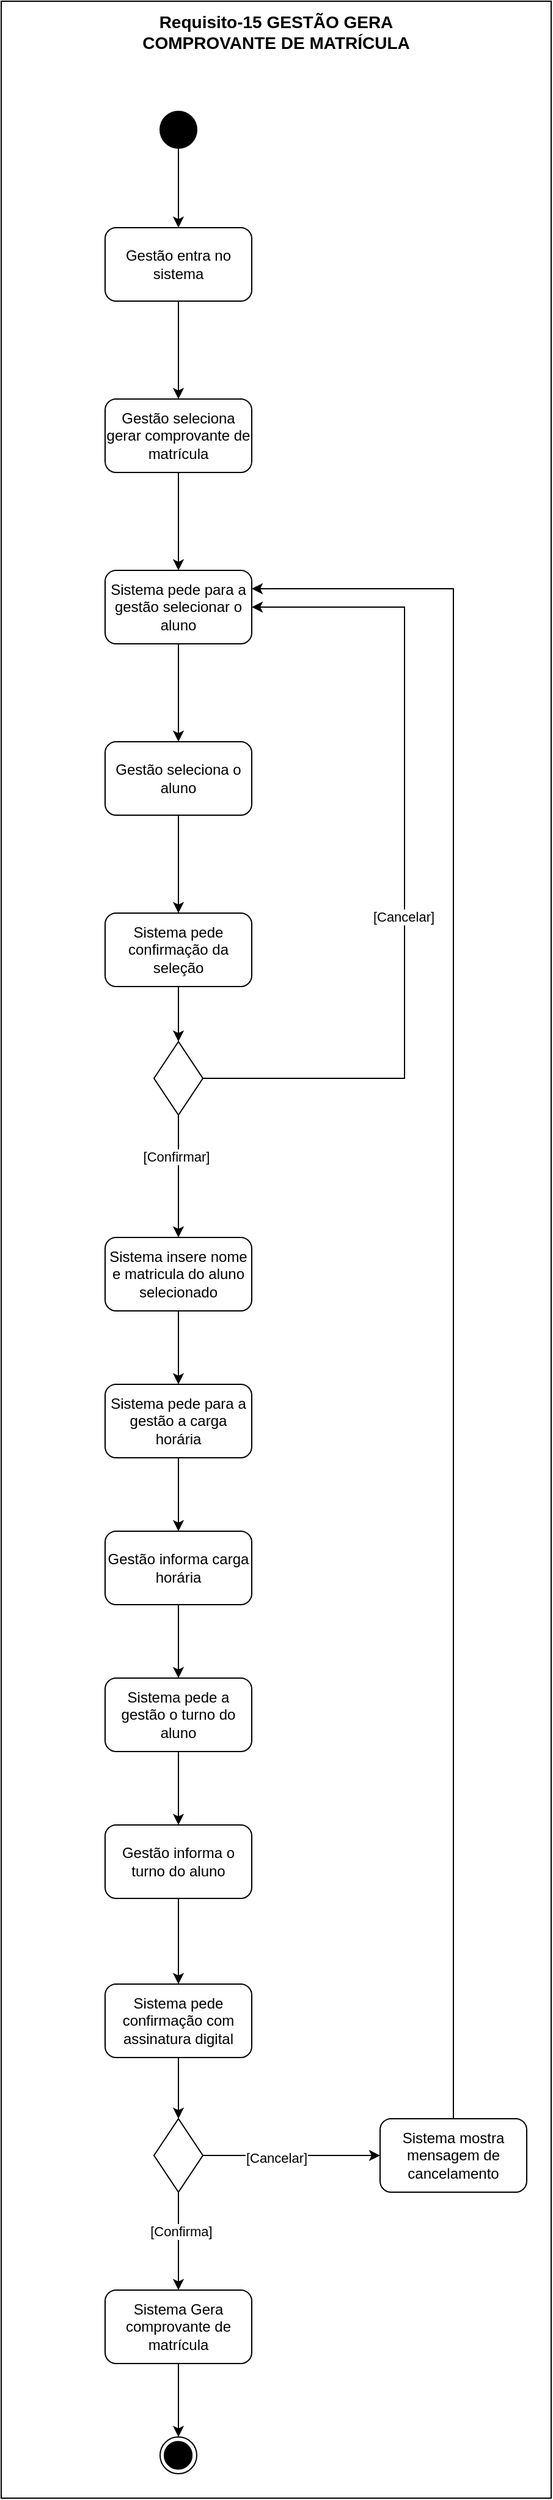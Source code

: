 <mxfile version="26.1.3">
  <diagram name="Página-1" id="VO0AwvHdA44kebhncTNj">
    <mxGraphModel dx="954" dy="1735" grid="1" gridSize="10" guides="1" tooltips="1" connect="1" arrows="1" fold="1" page="1" pageScale="1" pageWidth="827" pageHeight="1169" math="0" shadow="0">
      <root>
        <mxCell id="0" />
        <mxCell id="1" parent="0" />
        <mxCell id="eaNFa7yRyqtscTY9dYG5-46" value="" style="rounded=0;whiteSpace=wrap;html=1;" vertex="1" parent="1">
          <mxGeometry x="170" y="-1110" width="450" height="2040" as="geometry" />
        </mxCell>
        <mxCell id="eaNFa7yRyqtscTY9dYG5-4" value="" style="edgeStyle=orthogonalEdgeStyle;rounded=0;orthogonalLoop=1;jettySize=auto;html=1;" edge="1" parent="1" source="eaNFa7yRyqtscTY9dYG5-2" target="eaNFa7yRyqtscTY9dYG5-3">
          <mxGeometry relative="1" as="geometry" />
        </mxCell>
        <mxCell id="eaNFa7yRyqtscTY9dYG5-2" value="" style="ellipse;whiteSpace=wrap;html=1;aspect=fixed;fillColor=#000000;" vertex="1" parent="1">
          <mxGeometry x="300" y="-1020" width="30" height="30" as="geometry" />
        </mxCell>
        <mxCell id="eaNFa7yRyqtscTY9dYG5-6" value="" style="edgeStyle=orthogonalEdgeStyle;rounded=0;orthogonalLoop=1;jettySize=auto;html=1;" edge="1" parent="1" source="eaNFa7yRyqtscTY9dYG5-3" target="eaNFa7yRyqtscTY9dYG5-5">
          <mxGeometry relative="1" as="geometry" />
        </mxCell>
        <mxCell id="eaNFa7yRyqtscTY9dYG5-3" value="Gestão entra no sistema" style="rounded=1;whiteSpace=wrap;html=1;fillColor=#FFFFFF;" vertex="1" parent="1">
          <mxGeometry x="255" y="-925" width="120" height="60" as="geometry" />
        </mxCell>
        <mxCell id="eaNFa7yRyqtscTY9dYG5-8" value="" style="edgeStyle=orthogonalEdgeStyle;rounded=0;orthogonalLoop=1;jettySize=auto;html=1;" edge="1" parent="1" source="eaNFa7yRyqtscTY9dYG5-5" target="eaNFa7yRyqtscTY9dYG5-7">
          <mxGeometry relative="1" as="geometry" />
        </mxCell>
        <mxCell id="eaNFa7yRyqtscTY9dYG5-5" value="Gestão seleciona gerar comprovante de matrícula" style="whiteSpace=wrap;html=1;fillColor=#FFFFFF;rounded=1;" vertex="1" parent="1">
          <mxGeometry x="255" y="-785" width="120" height="60" as="geometry" />
        </mxCell>
        <mxCell id="eaNFa7yRyqtscTY9dYG5-10" value="" style="edgeStyle=orthogonalEdgeStyle;rounded=0;orthogonalLoop=1;jettySize=auto;html=1;" edge="1" parent="1" source="eaNFa7yRyqtscTY9dYG5-7" target="eaNFa7yRyqtscTY9dYG5-9">
          <mxGeometry relative="1" as="geometry" />
        </mxCell>
        <mxCell id="eaNFa7yRyqtscTY9dYG5-7" value="Sistema pede para a gestão selecionar o aluno" style="whiteSpace=wrap;html=1;fillColor=#FFFFFF;rounded=1;" vertex="1" parent="1">
          <mxGeometry x="255" y="-645" width="120" height="60" as="geometry" />
        </mxCell>
        <mxCell id="eaNFa7yRyqtscTY9dYG5-12" value="" style="edgeStyle=orthogonalEdgeStyle;rounded=0;orthogonalLoop=1;jettySize=auto;html=1;" edge="1" parent="1" source="eaNFa7yRyqtscTY9dYG5-9" target="eaNFa7yRyqtscTY9dYG5-11">
          <mxGeometry relative="1" as="geometry" />
        </mxCell>
        <mxCell id="eaNFa7yRyqtscTY9dYG5-9" value="Gestão seleciona o aluno" style="whiteSpace=wrap;html=1;fillColor=#FFFFFF;rounded=1;" vertex="1" parent="1">
          <mxGeometry x="255" y="-505" width="120" height="60" as="geometry" />
        </mxCell>
        <mxCell id="eaNFa7yRyqtscTY9dYG5-14" style="edgeStyle=orthogonalEdgeStyle;rounded=0;orthogonalLoop=1;jettySize=auto;html=1;exitX=0.5;exitY=1;exitDx=0;exitDy=0;entryX=0.5;entryY=0;entryDx=0;entryDy=0;" edge="1" parent="1" source="eaNFa7yRyqtscTY9dYG5-11" target="eaNFa7yRyqtscTY9dYG5-13">
          <mxGeometry relative="1" as="geometry" />
        </mxCell>
        <mxCell id="eaNFa7yRyqtscTY9dYG5-11" value="Sistema pede confirmação da seleção" style="whiteSpace=wrap;html=1;fillColor=#FFFFFF;rounded=1;" vertex="1" parent="1">
          <mxGeometry x="255" y="-365" width="120" height="60" as="geometry" />
        </mxCell>
        <mxCell id="eaNFa7yRyqtscTY9dYG5-16" value="" style="edgeStyle=orthogonalEdgeStyle;rounded=0;orthogonalLoop=1;jettySize=auto;html=1;entryX=1;entryY=0.5;entryDx=0;entryDy=0;exitX=1;exitY=0.5;exitDx=0;exitDy=0;" edge="1" parent="1" source="eaNFa7yRyqtscTY9dYG5-13" target="eaNFa7yRyqtscTY9dYG5-7">
          <mxGeometry relative="1" as="geometry">
            <mxPoint x="460" y="-230" as="targetPoint" />
            <Array as="points">
              <mxPoint x="500" y="-230" />
              <mxPoint x="500" y="-615" />
            </Array>
          </mxGeometry>
        </mxCell>
        <mxCell id="eaNFa7yRyqtscTY9dYG5-17" value="[Cancelar]" style="edgeLabel;html=1;align=center;verticalAlign=middle;resizable=0;points=[];" vertex="1" connectable="0" parent="eaNFa7yRyqtscTY9dYG5-16">
          <mxGeometry x="-0.12" y="1" relative="1" as="geometry">
            <mxPoint as="offset" />
          </mxGeometry>
        </mxCell>
        <mxCell id="eaNFa7yRyqtscTY9dYG5-19" value="" style="edgeStyle=orthogonalEdgeStyle;rounded=0;orthogonalLoop=1;jettySize=auto;html=1;" edge="1" parent="1" source="eaNFa7yRyqtscTY9dYG5-13" target="eaNFa7yRyqtscTY9dYG5-18">
          <mxGeometry relative="1" as="geometry" />
        </mxCell>
        <mxCell id="eaNFa7yRyqtscTY9dYG5-20" value="[Confirmar]" style="edgeLabel;html=1;align=center;verticalAlign=middle;resizable=0;points=[];" vertex="1" connectable="0" parent="eaNFa7yRyqtscTY9dYG5-19">
          <mxGeometry x="-0.325" y="-2" relative="1" as="geometry">
            <mxPoint as="offset" />
          </mxGeometry>
        </mxCell>
        <mxCell id="eaNFa7yRyqtscTY9dYG5-13" value="" style="rhombus;whiteSpace=wrap;html=1;" vertex="1" parent="1">
          <mxGeometry x="295" y="-260" width="40" height="60" as="geometry" />
        </mxCell>
        <mxCell id="eaNFa7yRyqtscTY9dYG5-22" value="" style="edgeStyle=orthogonalEdgeStyle;rounded=0;orthogonalLoop=1;jettySize=auto;html=1;" edge="1" parent="1" source="eaNFa7yRyqtscTY9dYG5-18" target="eaNFa7yRyqtscTY9dYG5-21">
          <mxGeometry relative="1" as="geometry" />
        </mxCell>
        <mxCell id="eaNFa7yRyqtscTY9dYG5-18" value="Sistema insere nome e matricula do aluno selecionado" style="rounded=1;whiteSpace=wrap;html=1;" vertex="1" parent="1">
          <mxGeometry x="255" y="-100" width="120" height="60" as="geometry" />
        </mxCell>
        <mxCell id="eaNFa7yRyqtscTY9dYG5-24" value="" style="edgeStyle=orthogonalEdgeStyle;rounded=0;orthogonalLoop=1;jettySize=auto;html=1;" edge="1" parent="1" source="eaNFa7yRyqtscTY9dYG5-21" target="eaNFa7yRyqtscTY9dYG5-23">
          <mxGeometry relative="1" as="geometry" />
        </mxCell>
        <mxCell id="eaNFa7yRyqtscTY9dYG5-21" value="Sistema pede para a gestão a carga horária" style="whiteSpace=wrap;html=1;rounded=1;" vertex="1" parent="1">
          <mxGeometry x="255" y="20" width="120" height="60" as="geometry" />
        </mxCell>
        <mxCell id="eaNFa7yRyqtscTY9dYG5-26" value="" style="edgeStyle=orthogonalEdgeStyle;rounded=0;orthogonalLoop=1;jettySize=auto;html=1;" edge="1" parent="1" source="eaNFa7yRyqtscTY9dYG5-23" target="eaNFa7yRyqtscTY9dYG5-25">
          <mxGeometry relative="1" as="geometry" />
        </mxCell>
        <mxCell id="eaNFa7yRyqtscTY9dYG5-23" value="Gestão informa carga horária" style="whiteSpace=wrap;html=1;rounded=1;" vertex="1" parent="1">
          <mxGeometry x="255" y="140" width="120" height="60" as="geometry" />
        </mxCell>
        <mxCell id="eaNFa7yRyqtscTY9dYG5-28" value="" style="edgeStyle=orthogonalEdgeStyle;rounded=0;orthogonalLoop=1;jettySize=auto;html=1;" edge="1" parent="1" source="eaNFa7yRyqtscTY9dYG5-25" target="eaNFa7yRyqtscTY9dYG5-27">
          <mxGeometry relative="1" as="geometry" />
        </mxCell>
        <mxCell id="eaNFa7yRyqtscTY9dYG5-25" value="Sistema pede a gestão o turno do aluno" style="whiteSpace=wrap;html=1;rounded=1;" vertex="1" parent="1">
          <mxGeometry x="255" y="260" width="120" height="60" as="geometry" />
        </mxCell>
        <mxCell id="eaNFa7yRyqtscTY9dYG5-30" value="" style="edgeStyle=orthogonalEdgeStyle;rounded=0;orthogonalLoop=1;jettySize=auto;html=1;" edge="1" parent="1" source="eaNFa7yRyqtscTY9dYG5-27" target="eaNFa7yRyqtscTY9dYG5-29">
          <mxGeometry relative="1" as="geometry" />
        </mxCell>
        <mxCell id="eaNFa7yRyqtscTY9dYG5-27" value="Gestão informa o turno do aluno" style="whiteSpace=wrap;html=1;rounded=1;" vertex="1" parent="1">
          <mxGeometry x="255" y="380" width="120" height="60" as="geometry" />
        </mxCell>
        <mxCell id="eaNFa7yRyqtscTY9dYG5-32" style="edgeStyle=orthogonalEdgeStyle;rounded=0;orthogonalLoop=1;jettySize=auto;html=1;exitX=0.5;exitY=1;exitDx=0;exitDy=0;entryX=0.5;entryY=0;entryDx=0;entryDy=0;" edge="1" parent="1" source="eaNFa7yRyqtscTY9dYG5-29" target="eaNFa7yRyqtscTY9dYG5-31">
          <mxGeometry relative="1" as="geometry" />
        </mxCell>
        <mxCell id="eaNFa7yRyqtscTY9dYG5-29" value="Sistema pede confirmação com assinatura digital" style="whiteSpace=wrap;html=1;rounded=1;" vertex="1" parent="1">
          <mxGeometry x="255" y="510" width="120" height="60" as="geometry" />
        </mxCell>
        <mxCell id="eaNFa7yRyqtscTY9dYG5-36" value="" style="edgeStyle=orthogonalEdgeStyle;rounded=0;orthogonalLoop=1;jettySize=auto;html=1;" edge="1" parent="1" source="eaNFa7yRyqtscTY9dYG5-31" target="eaNFa7yRyqtscTY9dYG5-35">
          <mxGeometry relative="1" as="geometry" />
        </mxCell>
        <mxCell id="eaNFa7yRyqtscTY9dYG5-37" value="[Confirma]" style="edgeLabel;html=1;align=center;verticalAlign=middle;resizable=0;points=[];" vertex="1" connectable="0" parent="eaNFa7yRyqtscTY9dYG5-36">
          <mxGeometry x="-0.2" y="2" relative="1" as="geometry">
            <mxPoint as="offset" />
          </mxGeometry>
        </mxCell>
        <mxCell id="eaNFa7yRyqtscTY9dYG5-43" value="" style="edgeStyle=orthogonalEdgeStyle;rounded=0;orthogonalLoop=1;jettySize=auto;html=1;" edge="1" parent="1" source="eaNFa7yRyqtscTY9dYG5-31" target="eaNFa7yRyqtscTY9dYG5-42">
          <mxGeometry relative="1" as="geometry" />
        </mxCell>
        <mxCell id="eaNFa7yRyqtscTY9dYG5-44" value="[Cancelar]" style="edgeLabel;html=1;align=center;verticalAlign=middle;resizable=0;points=[];" vertex="1" connectable="0" parent="eaNFa7yRyqtscTY9dYG5-43">
          <mxGeometry x="-0.172" y="-2" relative="1" as="geometry">
            <mxPoint as="offset" />
          </mxGeometry>
        </mxCell>
        <mxCell id="eaNFa7yRyqtscTY9dYG5-31" value="" style="rhombus;whiteSpace=wrap;html=1;" vertex="1" parent="1">
          <mxGeometry x="295" y="620" width="40" height="60" as="geometry" />
        </mxCell>
        <mxCell id="eaNFa7yRyqtscTY9dYG5-41" style="edgeStyle=orthogonalEdgeStyle;rounded=0;orthogonalLoop=1;jettySize=auto;html=1;exitX=0.5;exitY=1;exitDx=0;exitDy=0;entryX=0.5;entryY=0;entryDx=0;entryDy=0;" edge="1" parent="1" source="eaNFa7yRyqtscTY9dYG5-35" target="eaNFa7yRyqtscTY9dYG5-39">
          <mxGeometry relative="1" as="geometry" />
        </mxCell>
        <mxCell id="eaNFa7yRyqtscTY9dYG5-35" value="Sistema Gera comprovante de matrícula" style="rounded=1;whiteSpace=wrap;html=1;" vertex="1" parent="1">
          <mxGeometry x="255" y="760" width="120" height="60" as="geometry" />
        </mxCell>
        <mxCell id="eaNFa7yRyqtscTY9dYG5-38" value="" style="group" vertex="1" connectable="0" parent="1">
          <mxGeometry x="300" y="880" width="30" height="30" as="geometry" />
        </mxCell>
        <mxCell id="eaNFa7yRyqtscTY9dYG5-39" value="" style="ellipse;shape=doubleEllipse;whiteSpace=wrap;html=1;aspect=fixed;fillColor=#FFFFFF;" vertex="1" parent="eaNFa7yRyqtscTY9dYG5-38">
          <mxGeometry width="30" height="30" as="geometry" />
        </mxCell>
        <mxCell id="eaNFa7yRyqtscTY9dYG5-40" value="" style="ellipse;shape=doubleEllipse;whiteSpace=wrap;html=1;aspect=fixed;fillColor=#000000;" vertex="1" parent="eaNFa7yRyqtscTY9dYG5-38">
          <mxGeometry x="3.5" y="3.75" width="22.5" height="22.5" as="geometry" />
        </mxCell>
        <mxCell id="eaNFa7yRyqtscTY9dYG5-45" style="edgeStyle=orthogonalEdgeStyle;rounded=0;orthogonalLoop=1;jettySize=auto;html=1;exitX=0.5;exitY=0;exitDx=0;exitDy=0;entryX=1;entryY=0.25;entryDx=0;entryDy=0;" edge="1" parent="1" source="eaNFa7yRyqtscTY9dYG5-42" target="eaNFa7yRyqtscTY9dYG5-7">
          <mxGeometry relative="1" as="geometry" />
        </mxCell>
        <mxCell id="eaNFa7yRyqtscTY9dYG5-42" value="Sistema mostra mensagem de cancelamento" style="rounded=1;whiteSpace=wrap;html=1;" vertex="1" parent="1">
          <mxGeometry x="480" y="620" width="120" height="60" as="geometry" />
        </mxCell>
        <mxCell id="eaNFa7yRyqtscTY9dYG5-48" value="Requisito-15 GESTÃO GERA COMPROVANTE DE MATRÍCULA" style="text;html=1;align=center;verticalAlign=middle;whiteSpace=wrap;rounded=0;fontStyle=1;fontSize=14;" vertex="1" parent="1">
          <mxGeometry x="245" y="-1100" width="300" height="30" as="geometry" />
        </mxCell>
      </root>
    </mxGraphModel>
  </diagram>
</mxfile>

